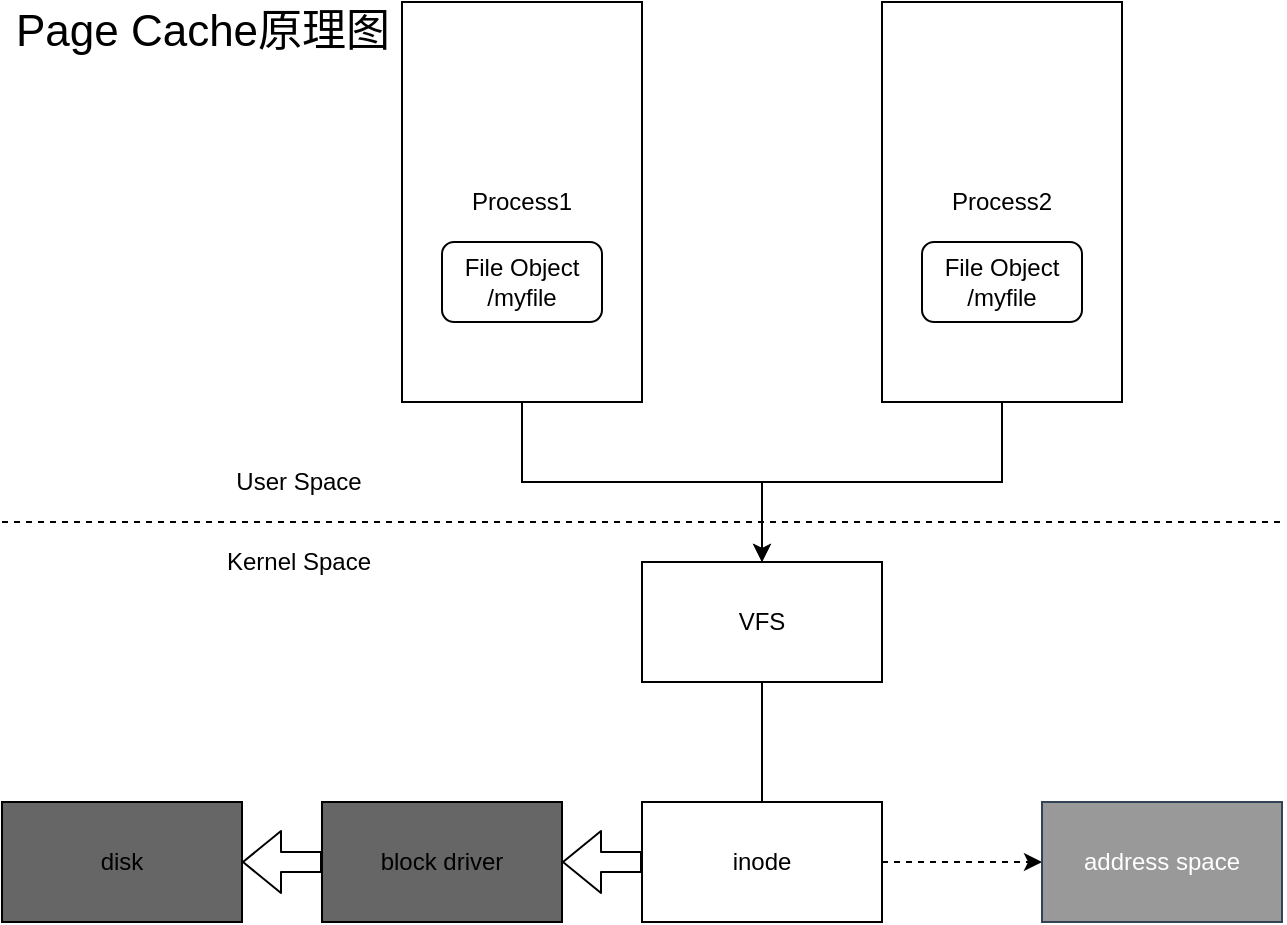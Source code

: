 <mxfile version="12.4.2" type="device" pages="1"><diagram id="toIN14V6XXdWeAqofNOr" name="第 1 页"><mxGraphModel dx="1422" dy="846" grid="1" gridSize="10" guides="1" tooltips="1" connect="1" arrows="1" fold="1" page="1" pageScale="1" pageWidth="827" pageHeight="1169" math="0" shadow="0"><root><mxCell id="0"/><mxCell id="1" parent="0"/><mxCell id="Lpc7kC5sRYrFokV0_Z8L-3" value="" style="endArrow=none;dashed=1;html=1;" parent="1" edge="1"><mxGeometry width="50" height="50" relative="1" as="geometry"><mxPoint x="40" y="580" as="sourcePoint"/><mxPoint x="680" y="580" as="targetPoint"/></mxGeometry></mxCell><mxCell id="gbtFXsTn9MeaohpVqAxk-27" style="edgeStyle=orthogonalEdgeStyle;rounded=0;orthogonalLoop=1;jettySize=auto;html=1;exitX=0.5;exitY=1;exitDx=0;exitDy=0;entryX=0.5;entryY=0;entryDx=0;entryDy=0;" parent="1" source="Lpc7kC5sRYrFokV0_Z8L-4" edge="1"><mxGeometry relative="1" as="geometry"><mxPoint x="420" y="760" as="targetPoint"/></mxGeometry></mxCell><mxCell id="Lpc7kC5sRYrFokV0_Z8L-4" value="VFS" style="rounded=0;whiteSpace=wrap;html=1;" parent="1" vertex="1"><mxGeometry x="360" y="600" width="120" height="60" as="geometry"/></mxCell><mxCell id="wLLSs1L4lXbo-L4eCJV4-3" style="edgeStyle=orthogonalEdgeStyle;rounded=0;orthogonalLoop=1;jettySize=auto;html=1;exitX=0.5;exitY=1;exitDx=0;exitDy=0;entryX=0.5;entryY=0;entryDx=0;entryDy=0;" edge="1" parent="1" source="Lpc7kC5sRYrFokV0_Z8L-10" target="Lpc7kC5sRYrFokV0_Z8L-4"><mxGeometry relative="1" as="geometry"/></mxCell><mxCell id="Lpc7kC5sRYrFokV0_Z8L-10" value="Process1" style="rounded=0;whiteSpace=wrap;html=1;" parent="1" vertex="1"><mxGeometry x="240" y="320" width="120" height="200" as="geometry"/></mxCell><mxCell id="Lpc7kC5sRYrFokV0_Z8L-13" value="User Space" style="text;html=1;align=center;verticalAlign=middle;resizable=0;points=[];;autosize=1;" parent="1" vertex="1"><mxGeometry x="148" y="550" width="80" height="20" as="geometry"/></mxCell><mxCell id="Lpc7kC5sRYrFokV0_Z8L-16" value="Kernel Space" style="text;html=1;align=center;verticalAlign=middle;resizable=0;points=[];;autosize=1;" parent="1" vertex="1"><mxGeometry x="143" y="590" width="90" height="20" as="geometry"/></mxCell><mxCell id="wLLSs1L4lXbo-L4eCJV4-4" style="edgeStyle=orthogonalEdgeStyle;rounded=0;orthogonalLoop=1;jettySize=auto;html=1;exitX=0.5;exitY=1;exitDx=0;exitDy=0;entryX=0.5;entryY=0;entryDx=0;entryDy=0;" edge="1" parent="1" source="Lpc7kC5sRYrFokV0_Z8L-22" target="Lpc7kC5sRYrFokV0_Z8L-4"><mxGeometry relative="1" as="geometry"/></mxCell><mxCell id="Lpc7kC5sRYrFokV0_Z8L-22" value="Process2" style="rounded=0;whiteSpace=wrap;html=1;" parent="1" vertex="1"><mxGeometry x="480" y="320" width="120" height="200" as="geometry"/></mxCell><mxCell id="0CDnSq_U0GriEb8iWA0A-1" value="Page Cache原理图" style="text;html=1;align=center;verticalAlign=middle;resizable=0;points=[];;autosize=1;fontSize=22;" parent="1" vertex="1"><mxGeometry x="40" y="320" width="200" height="30" as="geometry"/></mxCell><mxCell id="wLLSs1L4lXbo-L4eCJV4-1" value="File Object&lt;br&gt;/myfile" style="rounded=1;whiteSpace=wrap;html=1;" vertex="1" parent="1"><mxGeometry x="260" y="440" width="80" height="40" as="geometry"/></mxCell><mxCell id="wLLSs1L4lXbo-L4eCJV4-2" value="File Object&lt;br&gt;/myfile" style="rounded=1;whiteSpace=wrap;html=1;" vertex="1" parent="1"><mxGeometry x="500" y="440" width="80" height="40" as="geometry"/></mxCell><mxCell id="wLLSs1L4lXbo-L4eCJV4-11" value="" style="edgeStyle=orthogonalEdgeStyle;rounded=0;orthogonalLoop=1;jettySize=auto;html=1;dashed=1;" edge="1" parent="1" source="wLLSs1L4lXbo-L4eCJV4-5" target="wLLSs1L4lXbo-L4eCJV4-6"><mxGeometry relative="1" as="geometry"/></mxCell><mxCell id="wLLSs1L4lXbo-L4eCJV4-5" value="inode" style="rounded=0;whiteSpace=wrap;html=1;" vertex="1" parent="1"><mxGeometry x="360" y="720" width="120" height="60" as="geometry"/></mxCell><mxCell id="wLLSs1L4lXbo-L4eCJV4-6" value="address space" style="rounded=0;whiteSpace=wrap;html=1;fillColor=#999999;strokeColor=#314354;fontColor=#ffffff;" vertex="1" parent="1"><mxGeometry x="560" y="720" width="120" height="60" as="geometry"/></mxCell><mxCell id="wLLSs1L4lXbo-L4eCJV4-7" value="block driver" style="rounded=0;whiteSpace=wrap;html=1;fillColor=#666666;" vertex="1" parent="1"><mxGeometry x="200" y="720" width="120" height="60" as="geometry"/></mxCell><mxCell id="wLLSs1L4lXbo-L4eCJV4-8" value="disk" style="rounded=0;whiteSpace=wrap;html=1;fillColor=#666666;" vertex="1" parent="1"><mxGeometry x="40" y="720" width="120" height="60" as="geometry"/></mxCell><mxCell id="wLLSs1L4lXbo-L4eCJV4-9" value="" style="shape=flexArrow;endArrow=classic;html=1;exitX=0;exitY=0.5;exitDx=0;exitDy=0;entryX=1;entryY=0.5;entryDx=0;entryDy=0;" edge="1" parent="1" source="wLLSs1L4lXbo-L4eCJV4-7" target="wLLSs1L4lXbo-L4eCJV4-8"><mxGeometry width="50" height="50" relative="1" as="geometry"><mxPoint x="20" y="850" as="sourcePoint"/><mxPoint x="70" y="800" as="targetPoint"/></mxGeometry></mxCell><mxCell id="wLLSs1L4lXbo-L4eCJV4-10" value="" style="shape=flexArrow;endArrow=classic;html=1;exitX=0;exitY=0.5;exitDx=0;exitDy=0;entryX=1;entryY=0.5;entryDx=0;entryDy=0;" edge="1" parent="1" source="wLLSs1L4lXbo-L4eCJV4-5" target="wLLSs1L4lXbo-L4eCJV4-7"><mxGeometry width="50" height="50" relative="1" as="geometry"><mxPoint x="210" y="760" as="sourcePoint"/><mxPoint x="170" y="760" as="targetPoint"/></mxGeometry></mxCell></root></mxGraphModel></diagram></mxfile>